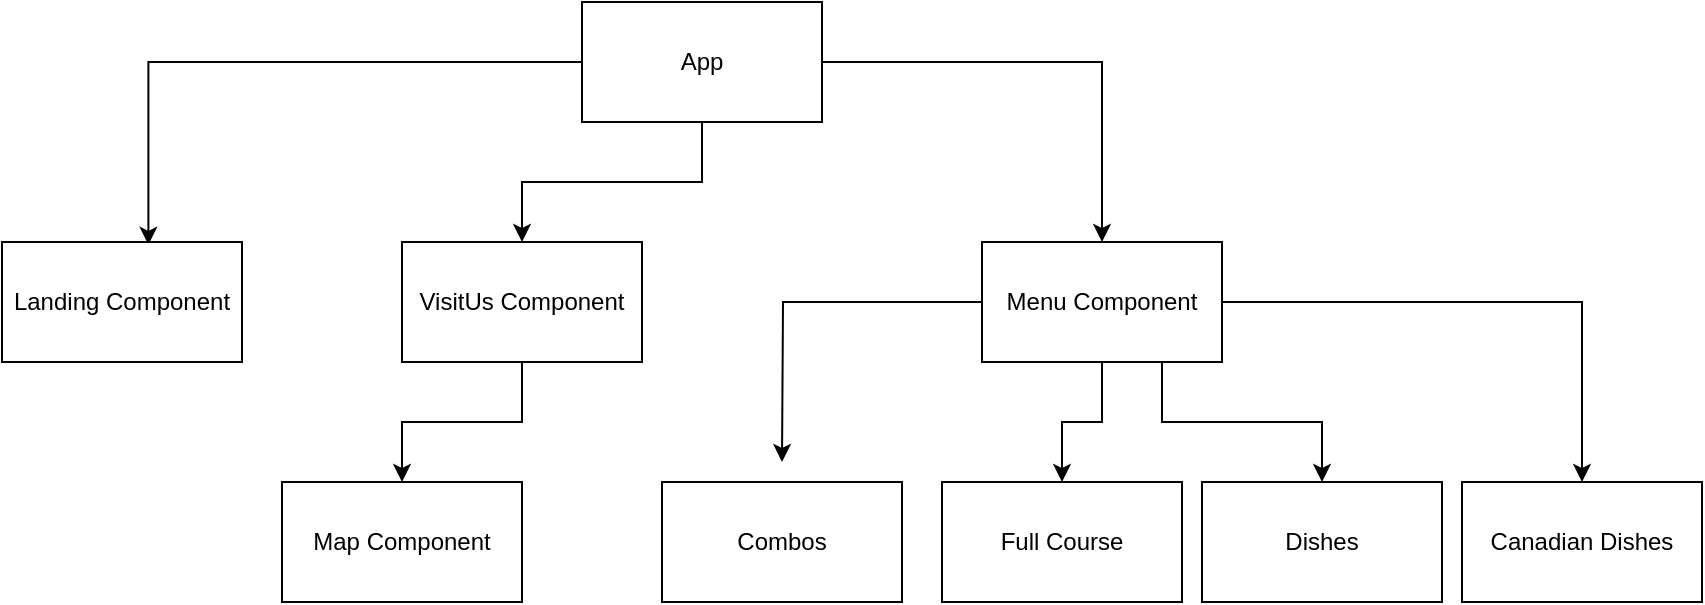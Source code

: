 <mxfile version="12.5.5" type="github"><diagram id="TQrS0dG88AisEYt8YSF1" name="Page-1"><mxGraphModel dx="1820" dy="827" grid="1" gridSize="10" guides="1" tooltips="1" connect="1" arrows="1" fold="1" page="1" pageScale="1" pageWidth="1100" pageHeight="850" math="0" shadow="0"><root><mxCell id="0"/><mxCell id="1" parent="0"/><mxCell id="OI6slI-QIpmtVvUlLWJr-23" style="edgeStyle=orthogonalEdgeStyle;rounded=0;orthogonalLoop=1;jettySize=auto;html=1;entryX=0.5;entryY=0;entryDx=0;entryDy=0;" edge="1" parent="1" source="OI6slI-QIpmtVvUlLWJr-12" target="OI6slI-QIpmtVvUlLWJr-15"><mxGeometry relative="1" as="geometry"/></mxCell><mxCell id="OI6slI-QIpmtVvUlLWJr-28" style="edgeStyle=orthogonalEdgeStyle;rounded=0;orthogonalLoop=1;jettySize=auto;html=1;exitX=0.5;exitY=1;exitDx=0;exitDy=0;entryX=0.5;entryY=0;entryDx=0;entryDy=0;" edge="1" parent="1" source="OI6slI-QIpmtVvUlLWJr-12" target="OI6slI-QIpmtVvUlLWJr-14"><mxGeometry relative="1" as="geometry"/></mxCell><mxCell id="OI6slI-QIpmtVvUlLWJr-29" style="edgeStyle=orthogonalEdgeStyle;rounded=0;orthogonalLoop=1;jettySize=auto;html=1;exitX=0;exitY=0.5;exitDx=0;exitDy=0;entryX=0.61;entryY=0.023;entryDx=0;entryDy=0;entryPerimeter=0;" edge="1" parent="1" source="OI6slI-QIpmtVvUlLWJr-12" target="OI6slI-QIpmtVvUlLWJr-13"><mxGeometry relative="1" as="geometry"/></mxCell><mxCell id="OI6slI-QIpmtVvUlLWJr-12" value="App" style="rounded=0;whiteSpace=wrap;html=1;" vertex="1" parent="1"><mxGeometry x="330" y="110" width="120" height="60" as="geometry"/></mxCell><mxCell id="OI6slI-QIpmtVvUlLWJr-13" value="Landing Component" style="rounded=0;whiteSpace=wrap;html=1;" vertex="1" parent="1"><mxGeometry x="40" y="230" width="120" height="60" as="geometry"/></mxCell><mxCell id="OI6slI-QIpmtVvUlLWJr-30" style="edgeStyle=orthogonalEdgeStyle;rounded=0;orthogonalLoop=1;jettySize=auto;html=1;exitX=0.5;exitY=1;exitDx=0;exitDy=0;entryX=0.5;entryY=0;entryDx=0;entryDy=0;" edge="1" parent="1" source="OI6slI-QIpmtVvUlLWJr-14" target="OI6slI-QIpmtVvUlLWJr-17"><mxGeometry relative="1" as="geometry"/></mxCell><mxCell id="OI6slI-QIpmtVvUlLWJr-14" value="VisitUs Component" style="rounded=0;whiteSpace=wrap;html=1;" vertex="1" parent="1"><mxGeometry x="240" y="230" width="120" height="60" as="geometry"/></mxCell><mxCell id="OI6slI-QIpmtVvUlLWJr-24" style="edgeStyle=orthogonalEdgeStyle;rounded=0;orthogonalLoop=1;jettySize=auto;html=1;exitX=0.5;exitY=1;exitDx=0;exitDy=0;entryX=0.5;entryY=0;entryDx=0;entryDy=0;" edge="1" parent="1" source="OI6slI-QIpmtVvUlLWJr-15" target="OI6slI-QIpmtVvUlLWJr-19"><mxGeometry relative="1" as="geometry"/></mxCell><mxCell id="OI6slI-QIpmtVvUlLWJr-25" style="edgeStyle=orthogonalEdgeStyle;rounded=0;orthogonalLoop=1;jettySize=auto;html=1;exitX=0.75;exitY=1;exitDx=0;exitDy=0;entryX=0.5;entryY=0;entryDx=0;entryDy=0;" edge="1" parent="1" source="OI6slI-QIpmtVvUlLWJr-15" target="OI6slI-QIpmtVvUlLWJr-20"><mxGeometry relative="1" as="geometry"/></mxCell><mxCell id="OI6slI-QIpmtVvUlLWJr-26" style="edgeStyle=orthogonalEdgeStyle;rounded=0;orthogonalLoop=1;jettySize=auto;html=1;exitX=1;exitY=0.5;exitDx=0;exitDy=0;entryX=0.5;entryY=0;entryDx=0;entryDy=0;" edge="1" parent="1" source="OI6slI-QIpmtVvUlLWJr-15" target="OI6slI-QIpmtVvUlLWJr-21"><mxGeometry relative="1" as="geometry"/></mxCell><mxCell id="OI6slI-QIpmtVvUlLWJr-27" style="edgeStyle=orthogonalEdgeStyle;rounded=0;orthogonalLoop=1;jettySize=auto;html=1;exitX=0;exitY=0.5;exitDx=0;exitDy=0;" edge="1" parent="1" source="OI6slI-QIpmtVvUlLWJr-15"><mxGeometry relative="1" as="geometry"><mxPoint x="430" y="340" as="targetPoint"/></mxGeometry></mxCell><mxCell id="OI6slI-QIpmtVvUlLWJr-15" value="Menu Component" style="rounded=0;whiteSpace=wrap;html=1;" vertex="1" parent="1"><mxGeometry x="530" y="230" width="120" height="60" as="geometry"/></mxCell><mxCell id="OI6slI-QIpmtVvUlLWJr-17" value="Map Component" style="rounded=0;whiteSpace=wrap;html=1;" vertex="1" parent="1"><mxGeometry x="180" y="350" width="120" height="60" as="geometry"/></mxCell><mxCell id="OI6slI-QIpmtVvUlLWJr-18" value="Combos" style="rounded=0;whiteSpace=wrap;html=1;" vertex="1" parent="1"><mxGeometry x="370" y="350" width="120" height="60" as="geometry"/></mxCell><mxCell id="OI6slI-QIpmtVvUlLWJr-19" value="Full Course" style="rounded=0;whiteSpace=wrap;html=1;" vertex="1" parent="1"><mxGeometry x="510" y="350" width="120" height="60" as="geometry"/></mxCell><mxCell id="OI6slI-QIpmtVvUlLWJr-20" value="Dishes" style="rounded=0;whiteSpace=wrap;html=1;" vertex="1" parent="1"><mxGeometry x="640" y="350" width="120" height="60" as="geometry"/></mxCell><mxCell id="OI6slI-QIpmtVvUlLWJr-21" value="Canadian Dishes" style="rounded=0;whiteSpace=wrap;html=1;" vertex="1" parent="1"><mxGeometry x="770" y="350" width="120" height="60" as="geometry"/></mxCell></root></mxGraphModel></diagram></mxfile>